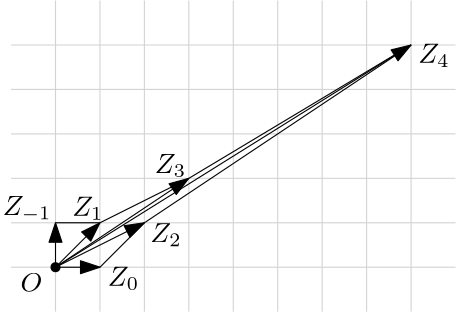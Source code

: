 <?xml version="1.0"?>
<!DOCTYPE ipe SYSTEM "ipe.dtd">
<ipe version="70005" creator="Ipe 7.1.1">
<info created="D:20130225120938" modified="D:20130611094207"/>
<ipestyle name="basic">
<symbol name="arrow/arc(spx)">
<path stroke="sym-stroke" fill="sym-stroke" pen="sym-pen">
0 0 m
-1 0.333 l
-1 -0.333 l
h
</path>
</symbol>
<symbol name="arrow/farc(spx)">
<path stroke="sym-stroke" fill="white" pen="sym-pen">
0 0 m
-1 0.333 l
-1 -0.333 l
h
</path>
</symbol>
<symbol name="mark/circle(sx)" transformations="translations">
<path fill="sym-stroke">
0.6 0 0 0.6 0 0 e
0.4 0 0 0.4 0 0 e
</path>
</symbol>
<symbol name="mark/disk(sx)" transformations="translations">
<path fill="sym-stroke">
0.6 0 0 0.6 0 0 e
</path>
</symbol>
<symbol name="mark/fdisk(sfx)" transformations="translations">
<group>
<path fill="sym-fill">
0.5 0 0 0.5 0 0 e
</path>
<path fill="sym-stroke" fillrule="eofill">
0.6 0 0 0.6 0 0 e
0.4 0 0 0.4 0 0 e
</path>
</group>
</symbol>
<symbol name="mark/box(sx)" transformations="translations">
<path fill="sym-stroke" fillrule="eofill">
-0.6 -0.6 m
0.6 -0.6 l
0.6 0.6 l
-0.6 0.6 l
h
-0.4 -0.4 m
0.4 -0.4 l
0.4 0.4 l
-0.4 0.4 l
h
</path>
</symbol>
<symbol name="mark/square(sx)" transformations="translations">
<path fill="sym-stroke">
-0.6 -0.6 m
0.6 -0.6 l
0.6 0.6 l
-0.6 0.6 l
h
</path>
</symbol>
<symbol name="mark/fsquare(sfx)" transformations="translations">
<group>
<path fill="sym-fill">
-0.5 -0.5 m
0.5 -0.5 l
0.5 0.5 l
-0.5 0.5 l
h
</path>
<path fill="sym-stroke" fillrule="eofill">
-0.6 -0.6 m
0.6 -0.6 l
0.6 0.6 l
-0.6 0.6 l
h
-0.4 -0.4 m
0.4 -0.4 l
0.4 0.4 l
-0.4 0.4 l
h
</path>
</group>
</symbol>
<symbol name="mark/cross(sx)" transformations="translations">
<group>
<path fill="sym-stroke">
-0.43 -0.57 m
0.57 0.43 l
0.43 0.57 l
-0.57 -0.43 l
h
</path>
<path fill="sym-stroke">
-0.43 0.57 m
0.57 -0.43 l
0.43 -0.57 l
-0.57 0.43 l
h
</path>
</group>
</symbol>
<symbol name="arrow/fnormal(spx)">
<path stroke="sym-stroke" fill="white" pen="sym-pen">
0 0 m
-1 0.333 l
-1 -0.333 l
h
</path>
</symbol>
<symbol name="arrow/pointed(spx)">
<path stroke="sym-stroke" fill="sym-stroke" pen="sym-pen">
0 0 m
-1 0.333 l
-0.8 0 l
-1 -0.333 l
h
</path>
</symbol>
<symbol name="arrow/fpointed(spx)">
<path stroke="sym-stroke" fill="white" pen="sym-pen">
0 0 m
-1 0.333 l
-0.8 0 l
-1 -0.333 l
h
</path>
</symbol>
<symbol name="arrow/linear(spx)">
<path stroke="sym-stroke" pen="sym-pen">
-1 0.333 m
0 0 l
-1 -0.333 l
</path>
</symbol>
<symbol name="arrow/fdouble(spx)">
<path stroke="sym-stroke" fill="white" pen="sym-pen">
0 0 m
-1 0.333 l
-1 -0.333 l
h
-1 0 m
-2 0.333 l
-2 -0.333 l
h
</path>
</symbol>
<symbol name="arrow/double(spx)">
<path stroke="sym-stroke" fill="sym-stroke" pen="sym-pen">
0 0 m
-1 0.333 l
-1 -0.333 l
h
-1 0 m
-2 0.333 l
-2 -0.333 l
h
</path>
</symbol>
<pen name="heavier" value="0.8"/>
<pen name="fat" value="1.2"/>
<pen name="ultrafat" value="2"/>
<symbolsize name="large" value="5"/>
<symbolsize name="small" value="2"/>
<symbolsize name="tiny" value="1.1"/>
<arrowsize name="large" value="10"/>
<arrowsize name="small" value="5"/>
<arrowsize name="tiny" value="3"/>
<color name="red" value="1 0 0"/>
<color name="green" value="0 1 0"/>
<color name="blue" value="0 0 1"/>
<color name="yellow" value="1 1 0"/>
<color name="orange" value="1 0.647 0"/>
<color name="gold" value="1 0.843 0"/>
<color name="purple" value="0.627 0.125 0.941"/>
<color name="gray" value="0.745"/>
<color name="brown" value="0.647 0.165 0.165"/>
<color name="navy" value="0 0 0.502"/>
<color name="pink" value="1 0.753 0.796"/>
<color name="seagreen" value="0.18 0.545 0.341"/>
<color name="turquoise" value="0.251 0.878 0.816"/>
<color name="violet" value="0.933 0.51 0.933"/>
<color name="darkblue" value="0 0 0.545"/>
<color name="darkcyan" value="0 0.545 0.545"/>
<color name="darkgray" value="0.663"/>
<color name="darkgreen" value="0 0.392 0"/>
<color name="darkmagenta" value="0.545 0 0.545"/>
<color name="darkorange" value="1 0.549 0"/>
<color name="darkred" value="0.545 0 0"/>
<color name="lightblue" value="0.678 0.847 0.902"/>
<color name="lightcyan" value="0.878 1 1"/>
<color name="lightgray" value="0.827"/>
<color name="lightgreen" value="0.565 0.933 0.565"/>
<color name="lightyellow" value="1 1 0.878"/>
<dashstyle name="dashed" value="[4] 0"/>
<dashstyle name="dotted" value="[1 3] 0"/>
<dashstyle name="dash dotted" value="[4 2 1 2] 0"/>
<dashstyle name="dash dot dotted" value="[4 2 1 2 1 2] 0"/>
<textsize name="large" value="\large"/>
<textsize name="small" value="\small"/>
<textsize name="tiny" value="\tiny"/>
<textsize name="Large" value="\Large"/>
<textsize name="LARGE" value="\LARGE"/>
<textsize name="huge" value="\huge"/>
<textsize name="Huge" value="\Huge"/>
<textsize name="footnote" value="\footnotesize"/>
<textstyle name="center" begin="\begin{center}" end="\end{center}"/>
<textstyle name="itemize" begin="\begin{itemize}" end="\end{itemize}"/>
<textstyle name="item" begin="\begin{itemize}\item{}" end="\end{itemize}"/>
<gridsize name="4 pts" value="4"/>
<gridsize name="8 pts (~3 mm)" value="8"/>
<gridsize name="16 pts (~6 mm)" value="16"/>
<gridsize name="32 pts (~12 mm)" value="32"/>
<gridsize name="10 pts (~3.5 mm)" value="10"/>
<gridsize name="20 pts (~7 mm)" value="20"/>
<gridsize name="14 pts (~5 mm)" value="14"/>
<gridsize name="28 pts (~10 mm)" value="28"/>
<gridsize name="56 pts (~20 mm)" value="56"/>
<anglesize name="90 deg" value="90"/>
<anglesize name="60 deg" value="60"/>
<anglesize name="45 deg" value="45"/>
<anglesize name="30 deg" value="30"/>
<anglesize name="22.5 deg" value="22.5"/>
<tiling name="falling" angle="-60" step="4" width="1"/>
<tiling name="rising" angle="30" step="4" width="1"/>
</ipestyle>
<page>
<layer name="grille"/>
<layer name="segment"/>
<layer name="odd"/>
<layer name="even"/>
<layer name="on_Zn"/>
<layer name="odd_on_V"/>
<layer name="even_on_W"/>
<layer name="CH"/>
<layer name="CHname"/>
<layer name="cone"/>
<view layers="grille segment odd even" active="even"/>
<view layers="grille segment odd on_Zn" active="on_Zn"/>
<view layers="grille segment odd_on_V even_on_W" active="odd_on_V"/>
<view layers="grille segment odd_on_V even_on_W CH" active="grille"/>
<view layers="grille segment odd cone" active="cone"/>
<path layer="on_Zn" stroke="darkgray">
240 720 m
224 704 l
128 640 l
</path>
<path layer="cone" stroke="lightgray" fill="darkgray">
128 640 m
128 656 l
144 656 l
176 672 l
256 720 l
160 656 l
144 640 l
h
</path>
<group layer="grille" matrix="1 0 0 1 -64 64">
<path stroke="lightgray">
192 672 m
192 560 l
</path>
<path matrix="1 0 0 1 16 0" stroke="lightgray">
192 672 m
192 560 l
</path>
<path matrix="1 0 0 1 32 0" stroke="lightgray">
192 672 m
192 560 l
</path>
<path matrix="1 0 0 1 48 0" stroke="lightgray">
192 672 m
192 560 l
</path>
<path matrix="1 0 0 1 64 0" stroke="lightgray">
192 672 m
192 560 l
</path>
<path matrix="1 0 0 1 80 0" stroke="lightgray">
192 672 m
192 560 l
</path>
<path matrix="1 0 0 1 96 0" stroke="lightgray">
192 672 m
192 560 l
</path>
<path matrix="1 0 0 1 112 0" stroke="lightgray">
192 672 m
192 560 l
</path>
<path matrix="1 0 0 1 128 0" stroke="lightgray">
192 672 m
192 560 l
</path>
<path stroke="lightgray">
176 656 m
336 656 l
</path>
<path stroke="lightgray">
176 640 m
336 640 l
</path>
<path stroke="lightgray">
176 624 m
336 624 l
</path>
<path matrix="1 0 0 1 0 -16" stroke="lightgray">
176 624 m
336 624 l
</path>
<path matrix="1 0 0 1 0 -32" stroke="lightgray">
176 624 m
336 624 l
</path>
<path matrix="1 0 0 1 0 -48" stroke="lightgray">
176 624 m
336 624 l
</path>
</group>
<use layer="odd" name="mark/disk(sx)" pos="128 640" size="normal" stroke="black"/>
<path stroke="black" arrow="normal/normal">
128 640 m
128 656 l
</path>
<path stroke="black" arrow="normal/normal">
128 640 m
176 672 l
</path>
<text matrix="1 0 0 1 -5.52548 25.4991" transformations="translations" pos="114.544 633.288" stroke="black" type="label" valign="baseline">$Z_{-1}$</text>
<path stroke="black" arrow="normal/normal">
128 640 m
144 656 l
</path>
<text matrix="1 0 0 1 19.4689 25.2474" transformations="translations" pos="114.544 633.288" stroke="black" type="label" valign="baseline">$Z_1$</text>
<text matrix="1 0 0 1 49.1945 40.673" transformations="translations" pos="114.544 633.288" stroke="black" type="label" valign="baseline">$Z_3$</text>
<path layer="segment" stroke="black" arrow="normal/normal">
128 640 m
256 720 l
</path>
<text matrix="1 0 0 1 0.849971 -2.12493" transformations="translations" pos="114.544 633.288" stroke="black" type="label" valign="baseline">$O$</text>
<text matrix="1 0 0 1 144.069 80.3227" transformations="translations" pos="114.544 633.288" stroke="black" type="label" valign="baseline">$Z_4$</text>
<use layer="on_Zn" matrix="-1 0 0 -1 384 1360" name="mark/disk(sx)" pos="128 640" size="normal" stroke="darkgray"/>
<path matrix="-1 0 0 -1 384 1360" stroke="darkgray" arrow="normal/normal">
128 640 m
144 640 l
</path>
<path matrix="-1 0 0 -1 384 1360" stroke="darkgray" arrow="normal/normal">
128 640 m
160 656 l
</path>
<use layer="even_on_W" matrix="-1 0 0 -1 400 1344" name="mark/disk(sx)" pos="128 640" size="normal" stroke="darkgray"/>
<path matrix="-1 0 0 -1 400 1344" stroke="darkgray" arrow="normal/normal">
128 640 m
144 640 l
</path>
<path matrix="-1 0 0 -1 400 1344" stroke="darkgray" arrow="normal/normal">
128 640 m
160 656 l
</path>
<path layer="even" stroke="black" arrow="normal/normal">
128 640 m
144 640 l
</path>
<path stroke="black" arrow="normal/normal">
128 640 m
160 656 l
</path>
<text matrix="1 0 0 1 32.2987 -0.00003865" transformations="translations" pos="114.544 633.288" stroke="black" type="label" valign="baseline">$Z_0$</text>
<text matrix="1 0 0 1 47.5982 15.7243" transformations="translations" pos="114.544 633.288" stroke="black" type="label" valign="baseline">$Z_2$</text>
<use layer="odd_on_V" matrix="1 0 0 1 16 -16" name="mark/disk(sx)" pos="128 640" size="normal" stroke="darkgray"/>
<path matrix="1 0 0 1 16 -16" stroke="darkgray" arrow="normal/normal">
128 640 m
128 656 l
</path>
<path matrix="1 0 0 1 16 -16" stroke="darkgray" arrow="normal/normal">
128 640 m
176 672 l
</path>
<path matrix="1 0 0 1 16 -16" stroke="darkgray" arrow="normal/normal">
128 640 m
144 656 l
</path>
<path layer="odd" stroke="black">
128 656 m
144 656 l
176 672 l
256 720 l
</path>
<path layer="even" stroke="black">
144 640 m
160 656 l
256 720 l
</path>
<path layer="even_on_W" stroke="darkgray">
256 704 m
240 688 l
144 624 l
</path>
<path layer="odd_on_V" stroke="darkgray">
144 640 m
160 640 l
192 656 l
272 704 l
</path>
<path layer="CH" stroke="black">
128 640 m
144 640 l
160 640 l
192 656 l
240 688 l
256 703.999 l
256 720 l
</path>
</page>
</ipe>

